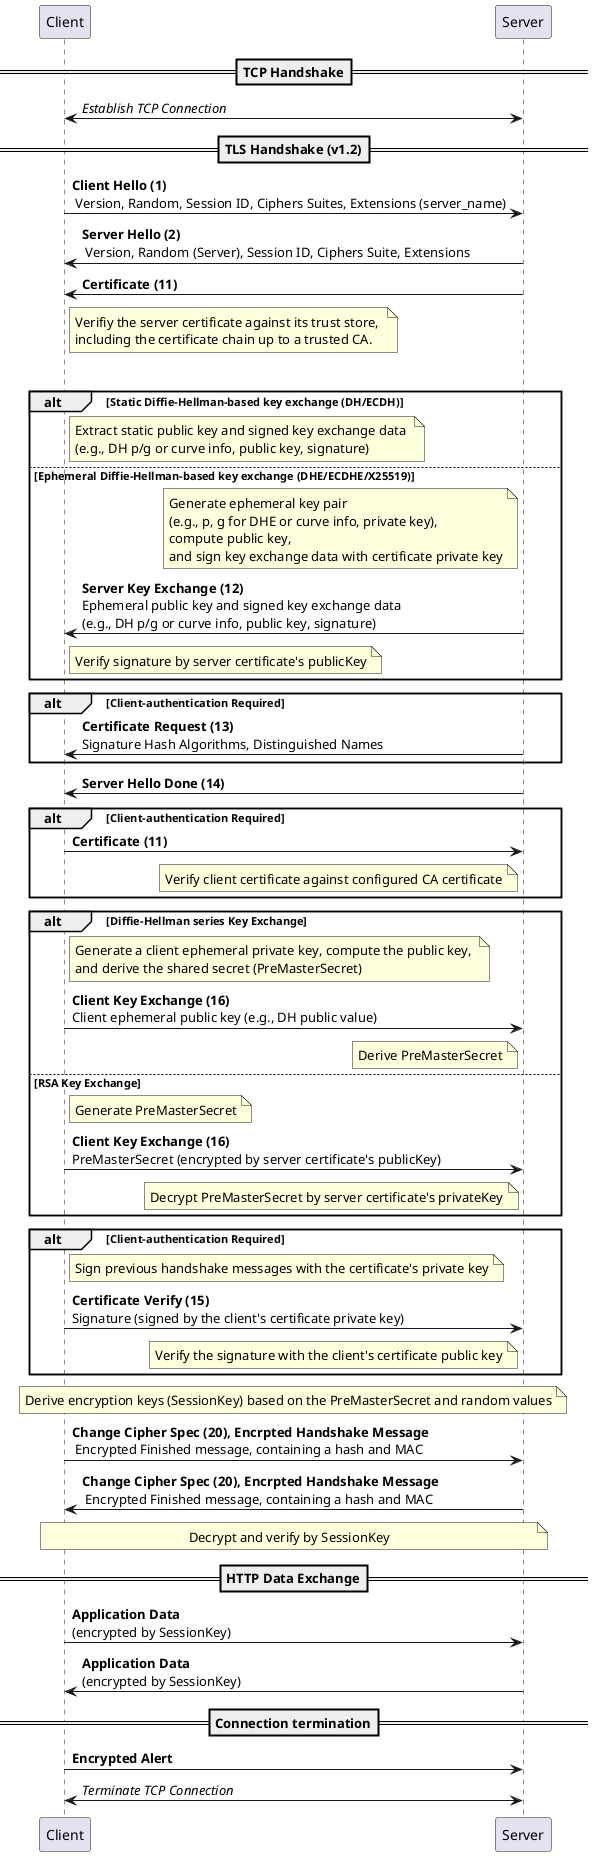 @startuml
participant "Client" as c
participant "Server" as s
==TCP Handshake==
c<->s: //Establish TCP Connection//
==TLS Handshake (v1.2)==
c->s: **Client Hello (1)**\n Version, Random, Session ID, Ciphers Suites, Extensions (server_name)
s->c: **Server Hello (2)**\n Version, Random (Server), Session ID, Ciphers Suite, Extensions
s->c: **Certificate (11)**
note right c: Verifiy the server certificate against its trust store, \nincluding the certificate chain up to a trusted CA.
alt Diffie-Hellman series Key Exchange
  alt Static Diffie-Hellman-based key exchange (DH/ECDH)
    note right c: Extract static public key and signed key exchange data \n(e.g., DH p/g or curve info, public key, signature)
  else Ephemeral Diffie-Hellman-based key exchange (DHE/ECDHE/X25519)
    note left s: Generate ephemeral key pair \n(e.g., p, g for DHE or curve info, private key), \ncompute public key, \nand sign key exchange data with certificate private key
    s->c: **Server Key Exchange (12)** \nEphemeral public key and signed key exchange data \n(e.g., DH p/g or curve info, public key, signature)
  note right c: Verify signature by server certificate's publicKey
end
alt Client-authentication Required
  s->c: **Certificate Request (13)** \nSignature Hash Algorithms, Distinguished Names
end
s->c: **Server Hello Done (14)**
alt Client-authentication Required
  c->s: **Certificate (11)**
  note left of s: Verify client certificate against configured CA certificate
end
alt Diffie-Hellman series Key Exchange
  note right c: Generate a client ephemeral private key, compute the public key, \nand derive the shared secret (PreMasterSecret)
  c->s: **Client Key Exchange (16)** \nClient ephemeral public key (e.g., DH public value)
  note left s: Derive PreMasterSecret
else RSA Key Exchange
  note right c: Generate PreMasterSecret
  c->s: **Client Key Exchange (16)** \nPreMasterSecret (encrypted by server certificate's publicKey)
  note left s: Decrypt PreMasterSecret by server certificate's privateKey
end
alt Client-authentication Required
  note right of c: Sign previous handshake messages with the certificate's private key
  c -> s: **Certificate Verify (15)**\nSignature (signed by the client's certificate private key)
  note left of s: Verify the signature with the client's certificate public key
end
note over c, s: Derive encryption keys (SessionKey) based on the PreMasterSecret and random values
c->s: **Change Cipher Spec (20), Encrpted Handshake Message**\n Encrypted Finished message, containing a hash and MAC
s->c: **Change Cipher Spec (20), Encrpted Handshake Message**\n Encrypted Finished message, containing a hash and MAC
note over c, s: Decrypt and verify by SessionKey
==HTTP Data Exchange==
c->s: **Application Data** \n(encrypted by SessionKey)
s->c: **Application Data** \n(encrypted by SessionKey)
==Connection termination==
c->s: **Encrypted Alert**
c<->s: //Terminate TCP Connection//
@enduml
